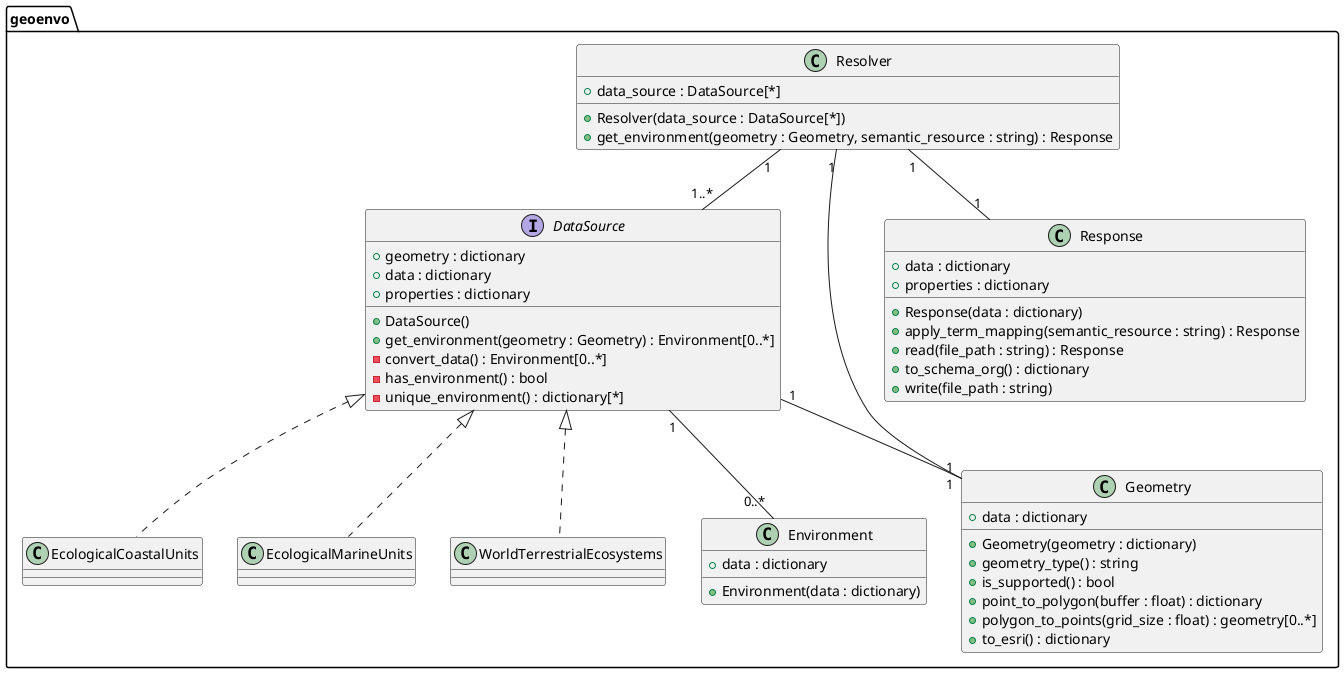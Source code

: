 @startuml
package "geoenvo" {

    class Resolver {
        + data_source : DataSource[*]
        + Resolver(data_source : DataSource[*])
        + get_environment(geometry : Geometry, semantic_resource : string) : Response
    }

    interface DataSource {
        + geometry : dictionary
        + data : dictionary
        + properties : dictionary
        + DataSource()
        + get_environment(geometry : Geometry) : Environment[0..*]
        - convert_data() : Environment[0..*]
        - has_environment() : bool
        - unique_environment() : dictionary[*]
    }

    class WorldTerrestrialEcosystems implements DataSource {
    }

    class EcologicalCoastalUnits implements DataSource {
    }

    class EcologicalMarineUnits implements DataSource {
    }

    class Geometry {
        + data : dictionary
        + Geometry(geometry : dictionary)
        + geometry_type() : string
        + is_supported() : bool
        + point_to_polygon(buffer : float) : dictionary
        + polygon_to_points(grid_size : float) : geometry[0..*]
        + to_esri() : dictionary
    }

    class Environment {
        + data : dictionary
        + Environment(data : dictionary)
    }

    class Response {
        + data : dictionary
        + properties : dictionary
        + Response(data : dictionary)
        + apply_term_mapping(semantic_resource : string) : Response
        + read(file_path : string) : Response
        + to_schema_org() : dictionary
        + write(file_path : string)
    }

    Resolver "1" -- "1..*" DataSource
    Resolver "1" -- "1" Response
    Resolver "1" -- "1" Geometry
    DataSource "1" -- "0..*" Environment
    DataSource "1" -- "1" Geometry
}
@enduml